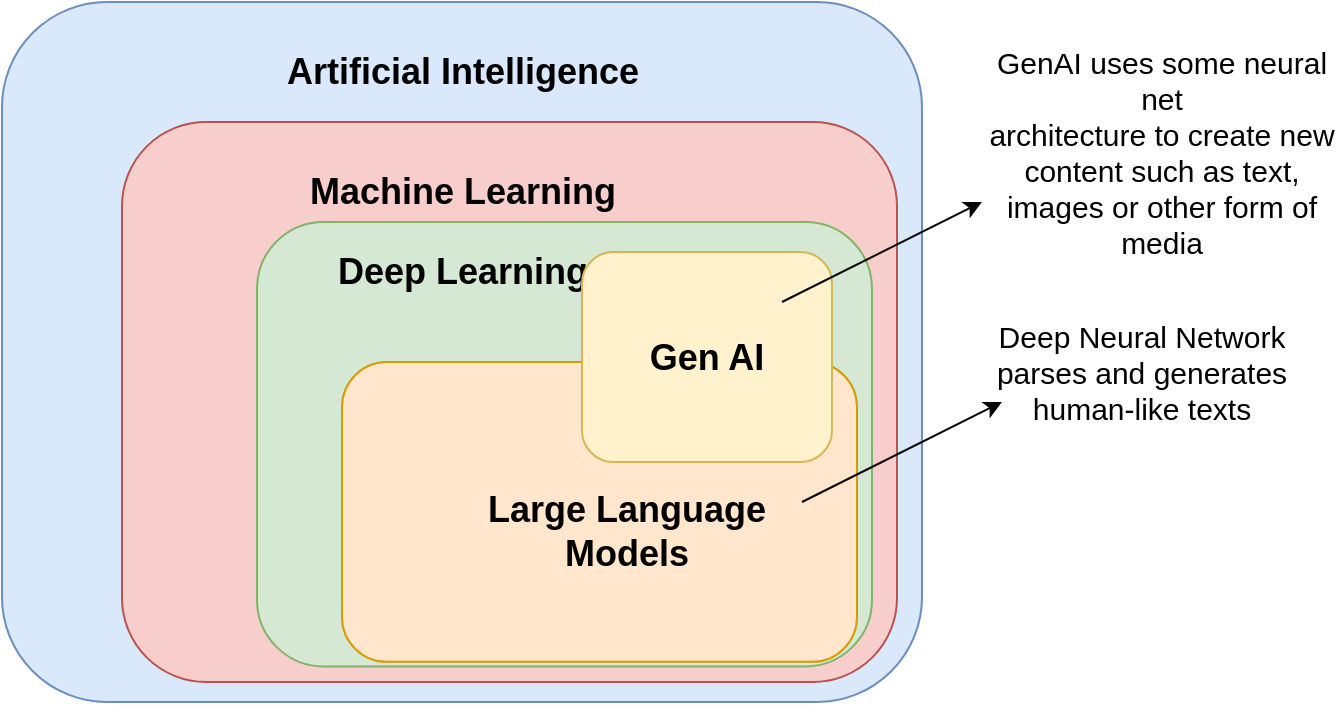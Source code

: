<mxfile version="26.2.14">
  <diagram name="Page-1" id="HC6bcyyaN290R9ltG3cT">
    <mxGraphModel dx="895" dy="589" grid="1" gridSize="10" guides="1" tooltips="1" connect="1" arrows="1" fold="1" page="1" pageScale="1" pageWidth="850" pageHeight="1100" math="0" shadow="0">
      <root>
        <mxCell id="0" />
        <mxCell id="1" parent="0" />
        <mxCell id="xG0nXUEYlLghtJL-qhBL-1" value="" style="rounded=1;whiteSpace=wrap;html=1;fillColor=#dae8fc;strokeColor=#6c8ebf;" parent="1" vertex="1">
          <mxGeometry x="180" y="130" width="460" height="350" as="geometry" />
        </mxCell>
        <mxCell id="xG0nXUEYlLghtJL-qhBL-2" value="" style="rounded=1;whiteSpace=wrap;html=1;fillColor=#f8cecc;strokeColor=#b85450;" parent="1" vertex="1">
          <mxGeometry x="240" y="190" width="387.5" height="280" as="geometry" />
        </mxCell>
        <mxCell id="xG0nXUEYlLghtJL-qhBL-3" value="&lt;font style=&quot;font-size: 18px;&quot;&gt;&lt;b&gt;Artificial Intelligence&lt;/b&gt;&lt;/font&gt;" style="text;html=1;align=center;verticalAlign=middle;whiteSpace=wrap;rounded=0;" parent="1" vertex="1">
          <mxGeometry x="307.5" y="150" width="205" height="30" as="geometry" />
        </mxCell>
        <mxCell id="xG0nXUEYlLghtJL-qhBL-4" value="&lt;font style=&quot;font-size: 18px;&quot;&gt;&lt;b&gt;Machine Learning&lt;/b&gt;&lt;/font&gt;" style="text;html=1;align=center;verticalAlign=middle;whiteSpace=wrap;rounded=0;" parent="1" vertex="1">
          <mxGeometry x="307.5" y="210" width="205" height="30" as="geometry" />
        </mxCell>
        <mxCell id="xG0nXUEYlLghtJL-qhBL-6" value="" style="rounded=1;whiteSpace=wrap;html=1;fillColor=#d5e8d4;strokeColor=#82b366;" parent="1" vertex="1">
          <mxGeometry x="307.5" y="240" width="307.5" height="222.19" as="geometry" />
        </mxCell>
        <mxCell id="xG0nXUEYlLghtJL-qhBL-7" value="&lt;font style=&quot;font-size: 18px;&quot;&gt;&lt;b&gt;Deep Learning&lt;/b&gt;&lt;/font&gt;" style="text;html=1;align=center;verticalAlign=middle;whiteSpace=wrap;rounded=0;" parent="1" vertex="1">
          <mxGeometry x="307.5" y="250" width="205" height="30" as="geometry" />
        </mxCell>
        <mxCell id="xG0nXUEYlLghtJL-qhBL-8" value="" style="rounded=1;whiteSpace=wrap;html=1;fillColor=#ffe6cc;strokeColor=#d79b00;" parent="1" vertex="1">
          <mxGeometry x="350" y="310" width="257.5" height="149.93" as="geometry" />
        </mxCell>
        <mxCell id="xG0nXUEYlLghtJL-qhBL-9" value="&lt;font style=&quot;font-size: 18px;&quot;&gt;&lt;b&gt;Large Language Models&lt;/b&gt;&lt;/font&gt;" style="text;html=1;align=center;verticalAlign=middle;whiteSpace=wrap;rounded=0;" parent="1" vertex="1">
          <mxGeometry x="390" y="380" width="205" height="30" as="geometry" />
        </mxCell>
        <mxCell id="xG0nXUEYlLghtJL-qhBL-10" value="&lt;font style=&quot;font-size: 18px;&quot;&gt;&lt;b&gt;Gen AI&lt;/b&gt;&lt;/font&gt;" style="rounded=1;whiteSpace=wrap;html=1;fillColor=#fff2cc;strokeColor=#d6b656;" parent="1" vertex="1">
          <mxGeometry x="470" y="255.03" width="125" height="104.97" as="geometry" />
        </mxCell>
        <mxCell id="xG0nXUEYlLghtJL-qhBL-12" value="" style="endArrow=classic;html=1;rounded=0;" parent="1" edge="1">
          <mxGeometry width="50" height="50" relative="1" as="geometry">
            <mxPoint x="580" y="380" as="sourcePoint" />
            <mxPoint x="680" y="330" as="targetPoint" />
          </mxGeometry>
        </mxCell>
        <mxCell id="xG0nXUEYlLghtJL-qhBL-13" value="&lt;font style=&quot;font-size: 15px;&quot;&gt;Deep Neural Network parses and generates human-like texts&lt;/font&gt;" style="text;html=1;align=center;verticalAlign=middle;whiteSpace=wrap;rounded=0;" parent="1" vertex="1">
          <mxGeometry x="660" y="300" width="180" height="30" as="geometry" />
        </mxCell>
        <mxCell id="xG0nXUEYlLghtJL-qhBL-14" value="" style="endArrow=classic;html=1;rounded=0;" parent="1" edge="1">
          <mxGeometry width="50" height="50" relative="1" as="geometry">
            <mxPoint x="570" y="280" as="sourcePoint" />
            <mxPoint x="670" y="230" as="targetPoint" />
          </mxGeometry>
        </mxCell>
        <mxCell id="xG0nXUEYlLghtJL-qhBL-17" value="&lt;font style=&quot;font-size: 15px;&quot;&gt;GenAI uses some neural net&lt;/font&gt;&lt;div&gt;&lt;font style=&quot;font-size: 15px;&quot;&gt;architecture to create new content such as text, images or other form of media&lt;/font&gt;&lt;/div&gt;" style="text;html=1;align=center;verticalAlign=middle;whiteSpace=wrap;rounded=0;" parent="1" vertex="1">
          <mxGeometry x="670" y="190" width="180" height="30" as="geometry" />
        </mxCell>
      </root>
    </mxGraphModel>
  </diagram>
</mxfile>
